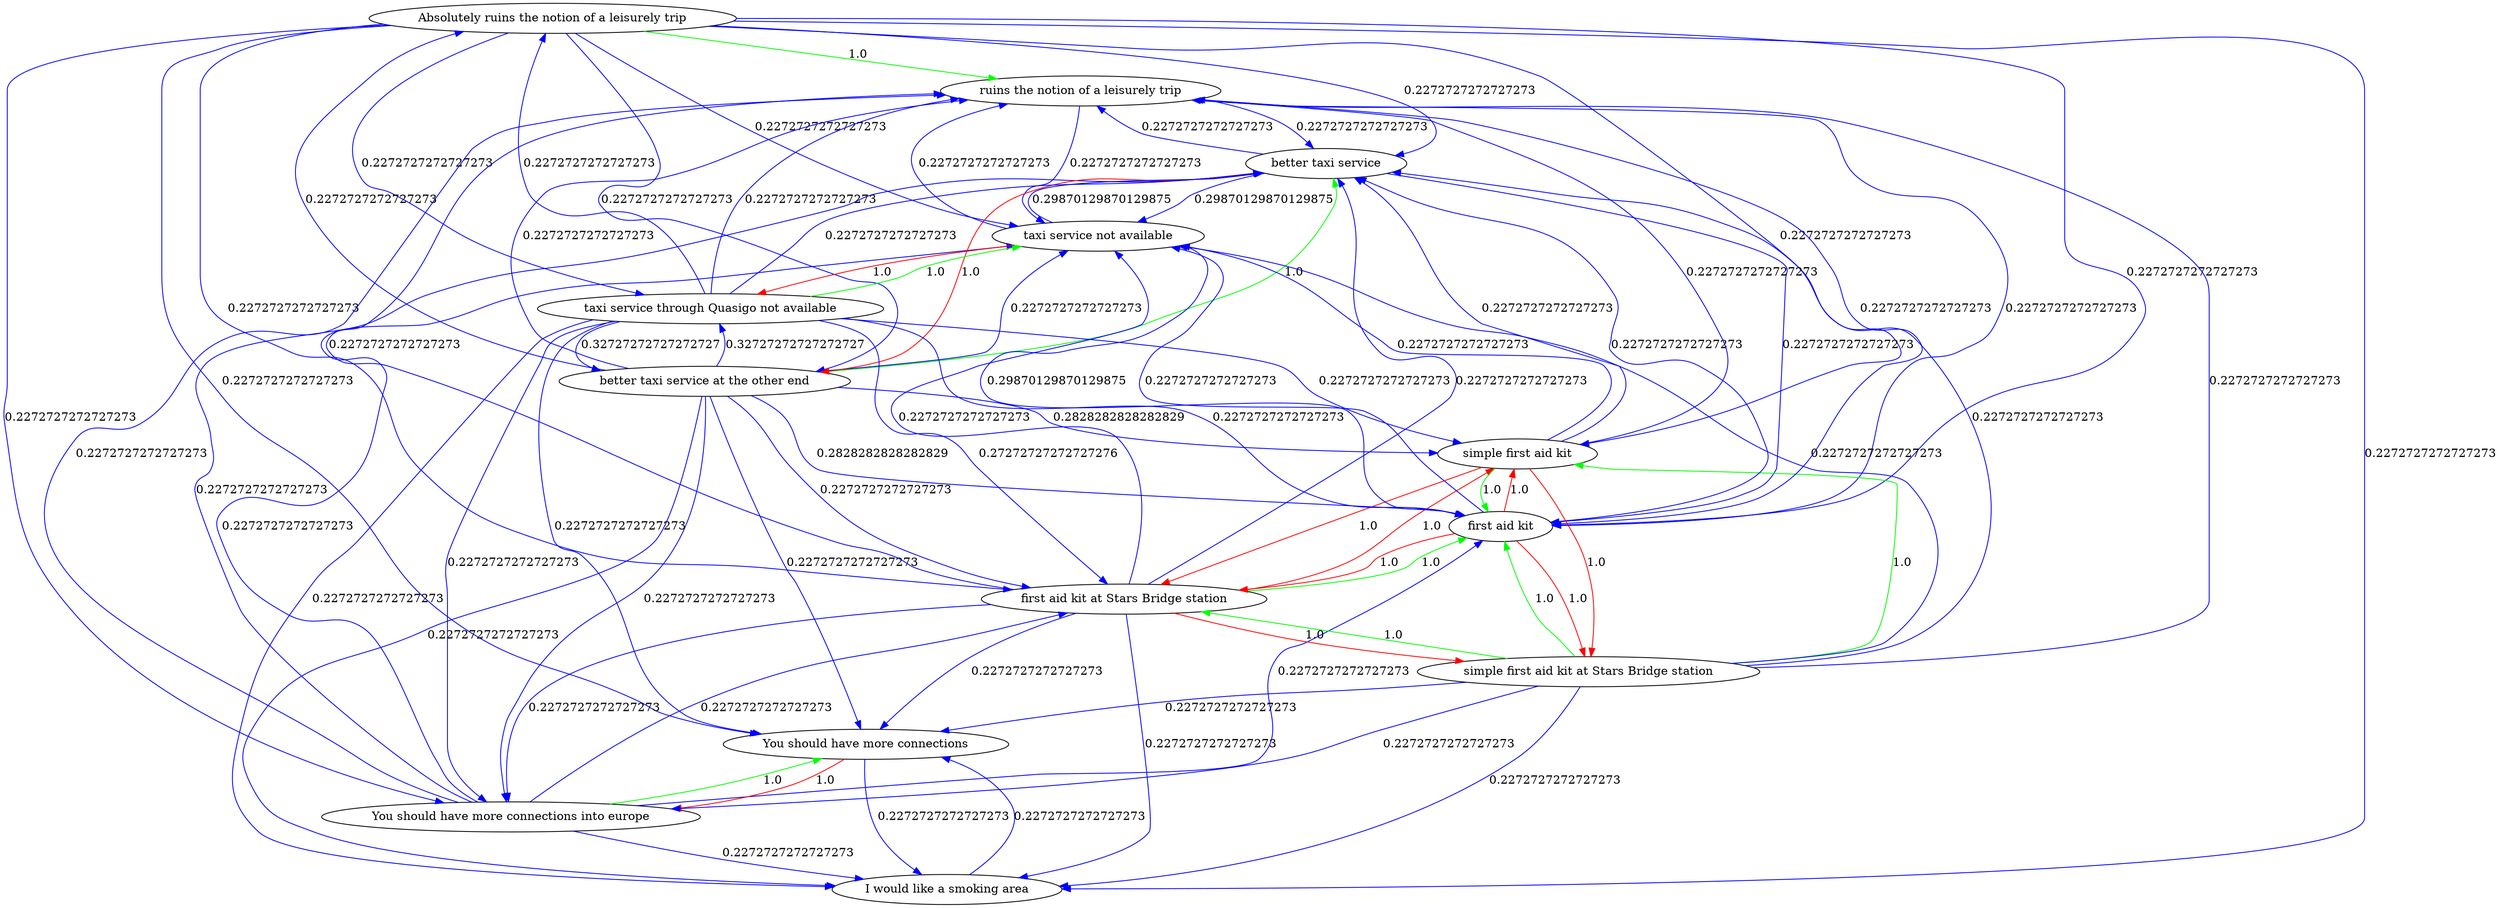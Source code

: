 digraph rawGraph {
"Absolutely ruins the notion of a leisurely trip";"ruins the notion of a leisurely trip";"I would like a smoking area";"You should have more connections into europe";"You should have more connections";"better taxi service at the other end";"better taxi service";"simple first aid kit at Stars Bridge station";"first aid kit at Stars Bridge station";"first aid kit";"simple first aid kit";"taxi service through Quasigo not available";"taxi service not available";"Absolutely ruins the notion of a leisurely trip" -> "ruins the notion of a leisurely trip" [label=1.0] [color=green]
"You should have more connections into europe" -> "You should have more connections" [label=1.0] [color=green]
"You should have more connections" -> "You should have more connections into europe" [label=1.0] [color=red]
"You should have more connections" -> "I would like a smoking area" [label=0.2272727272727273] [color=blue]
"I would like a smoking area" -> "You should have more connections" [label=0.2272727272727273] [color=blue]
"better taxi service at the other end" -> "better taxi service" [label=1.0] [color=green]
"better taxi service" -> "better taxi service at the other end" [label=1.0] [color=red]
"Absolutely ruins the notion of a leisurely trip" -> "better taxi service at the other end" [label=0.2272727272727273] [color=blue]
"better taxi service at the other end" -> "Absolutely ruins the notion of a leisurely trip" [label=0.2272727272727273] [color=blue]
"simple first aid kit at Stars Bridge station" -> "first aid kit at Stars Bridge station" [label=1.0] [color=green]
"first aid kit at Stars Bridge station" -> "first aid kit" [label=1.0] [color=green]
"simple first aid kit at Stars Bridge station" -> "simple first aid kit" [label=1.0] [color=green]
"simple first aid kit" -> "first aid kit" [label=1.0] [color=green]
"simple first aid kit at Stars Bridge station" -> "first aid kit" [label=1.0] [color=green]
"first aid kit at Stars Bridge station" -> "simple first aid kit at Stars Bridge station" [label=1.0] [color=red]
"first aid kit at Stars Bridge station" -> "simple first aid kit" [label=1.0] [color=red]
"first aid kit" -> "simple first aid kit at Stars Bridge station" [label=1.0] [color=red]
"first aid kit" -> "first aid kit at Stars Bridge station" [label=1.0] [color=red]
"first aid kit" -> "simple first aid kit" [label=1.0] [color=red]
"simple first aid kit" -> "simple first aid kit at Stars Bridge station" [label=1.0] [color=red]
"simple first aid kit" -> "first aid kit at Stars Bridge station" [label=1.0] [color=red]
"You should have more connections into europe" -> "first aid kit at Stars Bridge station" [label=0.2272727272727273] [color=blue]
"first aid kit at Stars Bridge station" -> "You should have more connections into europe" [label=0.2272727272727273] [color=blue]
"first aid kit" -> "better taxi service" [label=0.2272727272727273] [color=blue]
"better taxi service" -> "first aid kit" [label=0.2272727272727273] [color=blue]
"better taxi service at the other end" -> "simple first aid kit" [label=0.2828282828282829] [color=blue]
"taxi service through Quasigo not available" -> "taxi service not available" [label=1.0] [color=green]
"taxi service not available" -> "taxi service through Quasigo not available" [label=1.0] [color=red]
"taxi service not available" -> "first aid kit" [label=0.29870129870129875] [color=blue]
"taxi service through Quasigo not available" -> "first aid kit at Stars Bridge station" [label=0.27272727272727276] [color=blue]
"better taxi service" -> "taxi service not available" [label=0.29870129870129875] [color=blue]
"taxi service not available" -> "better taxi service" [label=0.29870129870129875] [color=blue]
"better taxi service at the other end" -> "taxi service through Quasigo not available" [label=0.32727272727272727] [color=blue]
"taxi service through Quasigo not available" -> "better taxi service at the other end" [label=0.32727272727272727] [color=blue]
"ruins the notion of a leisurely trip" -> "taxi service not available" [label=0.2272727272727273] [color=blue]
"taxi service not available" -> "ruins the notion of a leisurely trip" [label=0.2272727272727273] [color=blue]
"Absolutely ruins the notion of a leisurely trip" -> "taxi service through Quasigo not available" [label=0.2272727272727273] [color=blue]
"taxi service through Quasigo not available" -> "Absolutely ruins the notion of a leisurely trip" [label=0.2272727272727273] [color=blue]
"Absolutely ruins the notion of a leisurely trip" -> "taxi service not available" [label=0.2272727272727273] [color=blue]
"Absolutely ruins the notion of a leisurely trip" -> "better taxi service" [label=0.2272727272727273] [color=blue]
"Absolutely ruins the notion of a leisurely trip" -> "simple first aid kit" [label=0.2272727272727273] [color=blue]
"Absolutely ruins the notion of a leisurely trip" -> "first aid kit at Stars Bridge station" [label=0.2272727272727273] [color=blue]
"ruins the notion of a leisurely trip" -> "first aid kit" [label=0.2272727272727273] [color=blue]
"ruins the notion of a leisurely trip" -> "better taxi service" [label=0.2272727272727273] [color=blue]
"You should have more connections into europe" -> "I would like a smoking area" [label=0.2272727272727273] [color=blue]
"You should have more connections into europe" -> "first aid kit" [label=0.2272727272727273] [color=blue]
"better taxi service at the other end" -> "first aid kit" [label=0.2828282828282829] [color=blue]
"better taxi service at the other end" -> "taxi service not available" [label=0.2272727272727273] [color=blue]
"better taxi service at the other end" -> "ruins the notion of a leisurely trip" [label=0.2272727272727273] [color=blue]
"better taxi service at the other end" -> "first aid kit at Stars Bridge station" [label=0.2272727272727273] [color=blue]
"better taxi service" -> "ruins the notion of a leisurely trip" [label=0.2272727272727273] [color=blue]
"simple first aid kit at Stars Bridge station" -> "You should have more connections into europe" [label=0.2272727272727273] [color=blue]
"simple first aid kit at Stars Bridge station" -> "better taxi service" [label=0.2272727272727273] [color=blue]
"first aid kit at Stars Bridge station" -> "You should have more connections" [label=0.2272727272727273] [color=blue]
"first aid kit at Stars Bridge station" -> "I would like a smoking area" [label=0.2272727272727273] [color=blue]
"first aid kit at Stars Bridge station" -> "better taxi service" [label=0.2272727272727273] [color=blue]
"first aid kit" -> "taxi service not available" [label=0.2272727272727273] [color=blue]
"first aid kit" -> "ruins the notion of a leisurely trip" [label=0.2272727272727273] [color=blue]
"simple first aid kit" -> "taxi service not available" [label=0.2272727272727273] [color=blue]
"simple first aid kit" -> "better taxi service" [label=0.2272727272727273] [color=blue]
"simple first aid kit" -> "ruins the notion of a leisurely trip" [label=0.2272727272727273] [color=blue]
"taxi service through Quasigo not available" -> "You should have more connections into europe" [label=0.2272727272727273] [color=blue]
"taxi service through Quasigo not available" -> "You should have more connections" [label=0.2272727272727273] [color=blue]
"taxi service through Quasigo not available" -> "I would like a smoking area" [label=0.2272727272727273] [color=blue]
"taxi service through Quasigo not available" -> "first aid kit" [label=0.2272727272727273] [color=blue]
"taxi service through Quasigo not available" -> "better taxi service" [label=0.2272727272727273] [color=blue]
"taxi service through Quasigo not available" -> "simple first aid kit" [label=0.2272727272727273] [color=blue]
"taxi service through Quasigo not available" -> "ruins the notion of a leisurely trip" [label=0.2272727272727273] [color=blue]
"Absolutely ruins the notion of a leisurely trip" -> "You should have more connections into europe" [label=0.2272727272727273] [color=blue]
"Absolutely ruins the notion of a leisurely trip" -> "You should have more connections" [label=0.2272727272727273] [color=blue]
"Absolutely ruins the notion of a leisurely trip" -> "I would like a smoking area" [label=0.2272727272727273] [color=blue]
"Absolutely ruins the notion of a leisurely trip" -> "first aid kit" [label=0.2272727272727273] [color=blue]
"You should have more connections into europe" -> "taxi service not available" [label=0.2272727272727273] [color=blue]
"You should have more connections into europe" -> "better taxi service" [label=0.2272727272727273] [color=blue]
"You should have more connections into europe" -> "ruins the notion of a leisurely trip" [label=0.2272727272727273] [color=blue]
"better taxi service at the other end" -> "You should have more connections into europe" [label=0.2272727272727273] [color=blue]
"better taxi service at the other end" -> "You should have more connections" [label=0.2272727272727273] [color=blue]
"better taxi service at the other end" -> "I would like a smoking area" [label=0.2272727272727273] [color=blue]
"simple first aid kit at Stars Bridge station" -> "You should have more connections" [label=0.2272727272727273] [color=blue]
"simple first aid kit at Stars Bridge station" -> "I would like a smoking area" [label=0.2272727272727273] [color=blue]
"simple first aid kit at Stars Bridge station" -> "taxi service not available" [label=0.2272727272727273] [color=blue]
"simple first aid kit at Stars Bridge station" -> "ruins the notion of a leisurely trip" [label=0.2272727272727273] [color=blue]
"first aid kit at Stars Bridge station" -> "taxi service not available" [label=0.2272727272727273] [color=blue]
"first aid kit at Stars Bridge station" -> "ruins the notion of a leisurely trip" [label=0.2272727272727273] [color=blue]
}